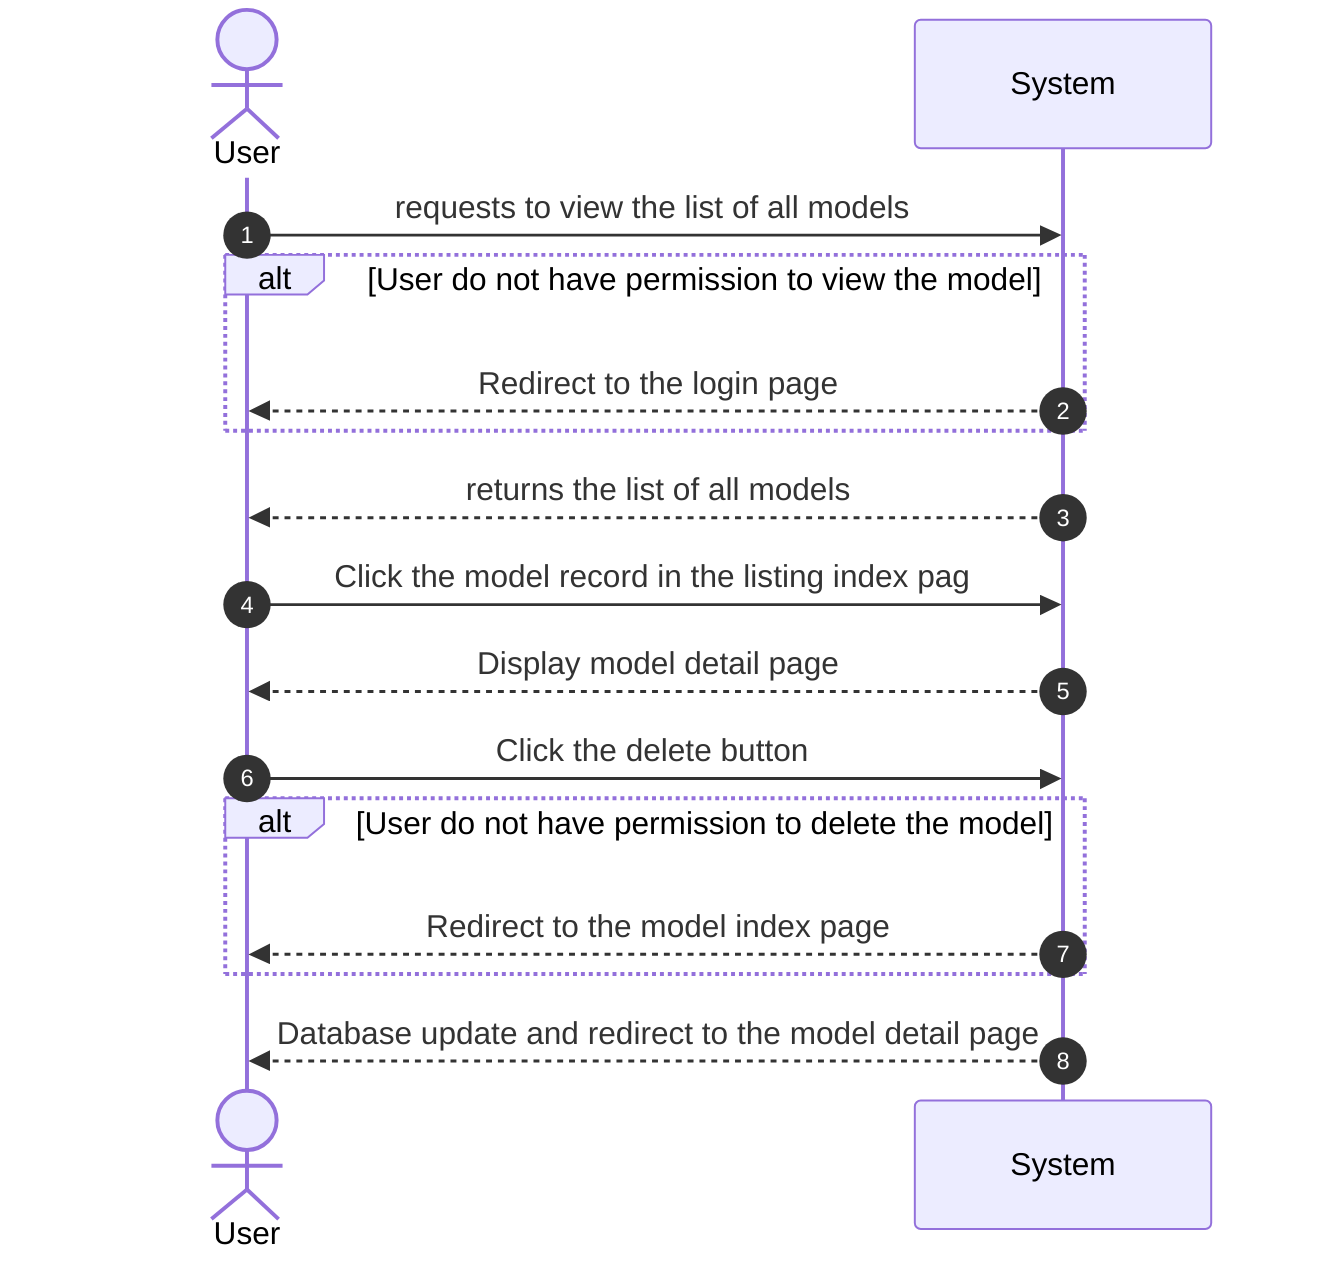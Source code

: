 sequenceDiagram
    autonumber
    actor U as User
    participant S as System

    U->>S: requests to view the list of all models
    alt User do not have permission to view the model
    S-->>U: Redirect to the login page
    end
    S-->>U: returns the list of all models

    U->>S: Click the model record in the listing index pag

    S-->>U: Display model detail page
    U->>S: Click the delete button

    alt User do not have permission to delete the model
    S-->>U: Redirect to the model index page
    end

    S-->>U: Database update and redirect to the model detail page
